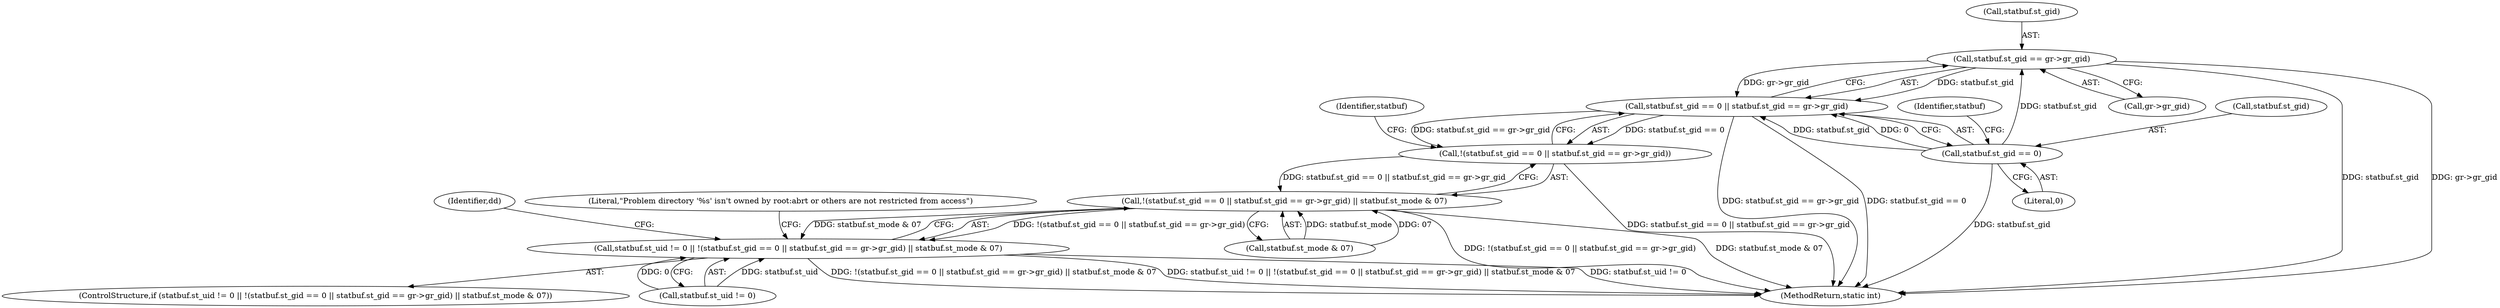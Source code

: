 digraph "0_abrt_8939398b82006ba1fec4ed491339fc075f43fc7c_0@pointer" {
"1000198" [label="(Call,statbuf.st_gid == gr->gr_gid)"];
"1000193" [label="(Call,statbuf.st_gid == 0)"];
"1000192" [label="(Call,statbuf.st_gid == 0 || statbuf.st_gid == gr->gr_gid)"];
"1000191" [label="(Call,!(statbuf.st_gid == 0 || statbuf.st_gid == gr->gr_gid))"];
"1000190" [label="(Call,!(statbuf.st_gid == 0 || statbuf.st_gid == gr->gr_gid) || statbuf.st_mode & 07)"];
"1000184" [label="(Call,statbuf.st_uid != 0 || !(statbuf.st_gid == 0 || statbuf.st_gid == gr->gr_gid) || statbuf.st_mode & 07)"];
"1000218" [label="(Identifier,dd)"];
"1000197" [label="(Literal,0)"];
"1000212" [label="(Literal,\"Problem directory '%s' isn't owned by root:abrt or others are not restricted from access\")"];
"1000190" [label="(Call,!(statbuf.st_gid == 0 || statbuf.st_gid == gr->gr_gid) || statbuf.st_mode & 07)"];
"1000198" [label="(Call,statbuf.st_gid == gr->gr_gid)"];
"1000193" [label="(Call,statbuf.st_gid == 0)"];
"1000183" [label="(ControlStructure,if (statbuf.st_uid != 0 || !(statbuf.st_gid == 0 || statbuf.st_gid == gr->gr_gid) || statbuf.st_mode & 07))"];
"1000192" [label="(Call,statbuf.st_gid == 0 || statbuf.st_gid == gr->gr_gid)"];
"1000184" [label="(Call,statbuf.st_uid != 0 || !(statbuf.st_gid == 0 || statbuf.st_gid == gr->gr_gid) || statbuf.st_mode & 07)"];
"1000207" [label="(Identifier,statbuf)"];
"1000199" [label="(Call,statbuf.st_gid)"];
"1000205" [label="(Call,statbuf.st_mode & 07)"];
"1000185" [label="(Call,statbuf.st_uid != 0)"];
"1000194" [label="(Call,statbuf.st_gid)"];
"1000200" [label="(Identifier,statbuf)"];
"1000202" [label="(Call,gr->gr_gid)"];
"1000191" [label="(Call,!(statbuf.st_gid == 0 || statbuf.st_gid == gr->gr_gid))"];
"1000593" [label="(MethodReturn,static int)"];
"1000198" -> "1000192"  [label="AST: "];
"1000198" -> "1000202"  [label="CFG: "];
"1000199" -> "1000198"  [label="AST: "];
"1000202" -> "1000198"  [label="AST: "];
"1000192" -> "1000198"  [label="CFG: "];
"1000198" -> "1000593"  [label="DDG: statbuf.st_gid"];
"1000198" -> "1000593"  [label="DDG: gr->gr_gid"];
"1000198" -> "1000192"  [label="DDG: statbuf.st_gid"];
"1000198" -> "1000192"  [label="DDG: gr->gr_gid"];
"1000193" -> "1000198"  [label="DDG: statbuf.st_gid"];
"1000193" -> "1000192"  [label="AST: "];
"1000193" -> "1000197"  [label="CFG: "];
"1000194" -> "1000193"  [label="AST: "];
"1000197" -> "1000193"  [label="AST: "];
"1000200" -> "1000193"  [label="CFG: "];
"1000192" -> "1000193"  [label="CFG: "];
"1000193" -> "1000593"  [label="DDG: statbuf.st_gid"];
"1000193" -> "1000192"  [label="DDG: statbuf.st_gid"];
"1000193" -> "1000192"  [label="DDG: 0"];
"1000192" -> "1000191"  [label="AST: "];
"1000191" -> "1000192"  [label="CFG: "];
"1000192" -> "1000593"  [label="DDG: statbuf.st_gid == 0"];
"1000192" -> "1000593"  [label="DDG: statbuf.st_gid == gr->gr_gid"];
"1000192" -> "1000191"  [label="DDG: statbuf.st_gid == 0"];
"1000192" -> "1000191"  [label="DDG: statbuf.st_gid == gr->gr_gid"];
"1000191" -> "1000190"  [label="AST: "];
"1000207" -> "1000191"  [label="CFG: "];
"1000190" -> "1000191"  [label="CFG: "];
"1000191" -> "1000593"  [label="DDG: statbuf.st_gid == 0 || statbuf.st_gid == gr->gr_gid"];
"1000191" -> "1000190"  [label="DDG: statbuf.st_gid == 0 || statbuf.st_gid == gr->gr_gid"];
"1000190" -> "1000184"  [label="AST: "];
"1000190" -> "1000205"  [label="CFG: "];
"1000205" -> "1000190"  [label="AST: "];
"1000184" -> "1000190"  [label="CFG: "];
"1000190" -> "1000593"  [label="DDG: !(statbuf.st_gid == 0 || statbuf.st_gid == gr->gr_gid)"];
"1000190" -> "1000593"  [label="DDG: statbuf.st_mode & 07"];
"1000190" -> "1000184"  [label="DDG: !(statbuf.st_gid == 0 || statbuf.st_gid == gr->gr_gid)"];
"1000190" -> "1000184"  [label="DDG: statbuf.st_mode & 07"];
"1000205" -> "1000190"  [label="DDG: statbuf.st_mode"];
"1000205" -> "1000190"  [label="DDG: 07"];
"1000184" -> "1000183"  [label="AST: "];
"1000184" -> "1000185"  [label="CFG: "];
"1000185" -> "1000184"  [label="AST: "];
"1000212" -> "1000184"  [label="CFG: "];
"1000218" -> "1000184"  [label="CFG: "];
"1000184" -> "1000593"  [label="DDG: statbuf.st_uid != 0"];
"1000184" -> "1000593"  [label="DDG: !(statbuf.st_gid == 0 || statbuf.st_gid == gr->gr_gid) || statbuf.st_mode & 07"];
"1000184" -> "1000593"  [label="DDG: statbuf.st_uid != 0 || !(statbuf.st_gid == 0 || statbuf.st_gid == gr->gr_gid) || statbuf.st_mode & 07"];
"1000185" -> "1000184"  [label="DDG: statbuf.st_uid"];
"1000185" -> "1000184"  [label="DDG: 0"];
}
